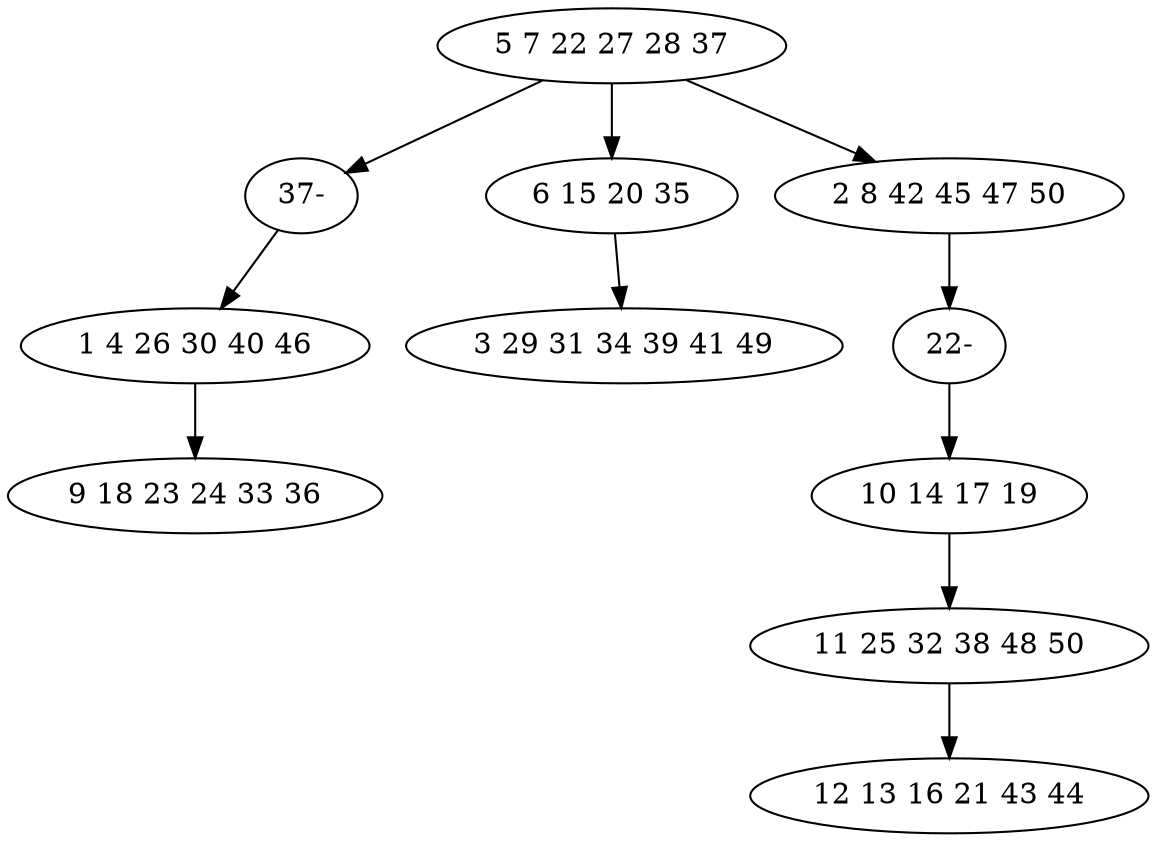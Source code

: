 digraph true_tree {
	"0" -> "9"
	"1" -> "2"
	"0" -> "3"
	"0" -> "4"
	"4" -> "10"
	"5" -> "6"
	"6" -> "7"
	"3" -> "8"
	"9" -> "1"
	"10" -> "5"
	"0" [label="5 7 22 27 28 37"];
	"1" [label="1 4 26 30 40 46"];
	"2" [label="9 18 23 24 33 36"];
	"3" [label="6 15 20 35"];
	"4" [label="2 8 42 45 47 50"];
	"5" [label="10 14 17 19"];
	"6" [label="11 25 32 38 48 50"];
	"7" [label="12 13 16 21 43 44"];
	"8" [label="3 29 31 34 39 41 49"];
	"9" [label="37-"];
	"10" [label="22-"];
}

